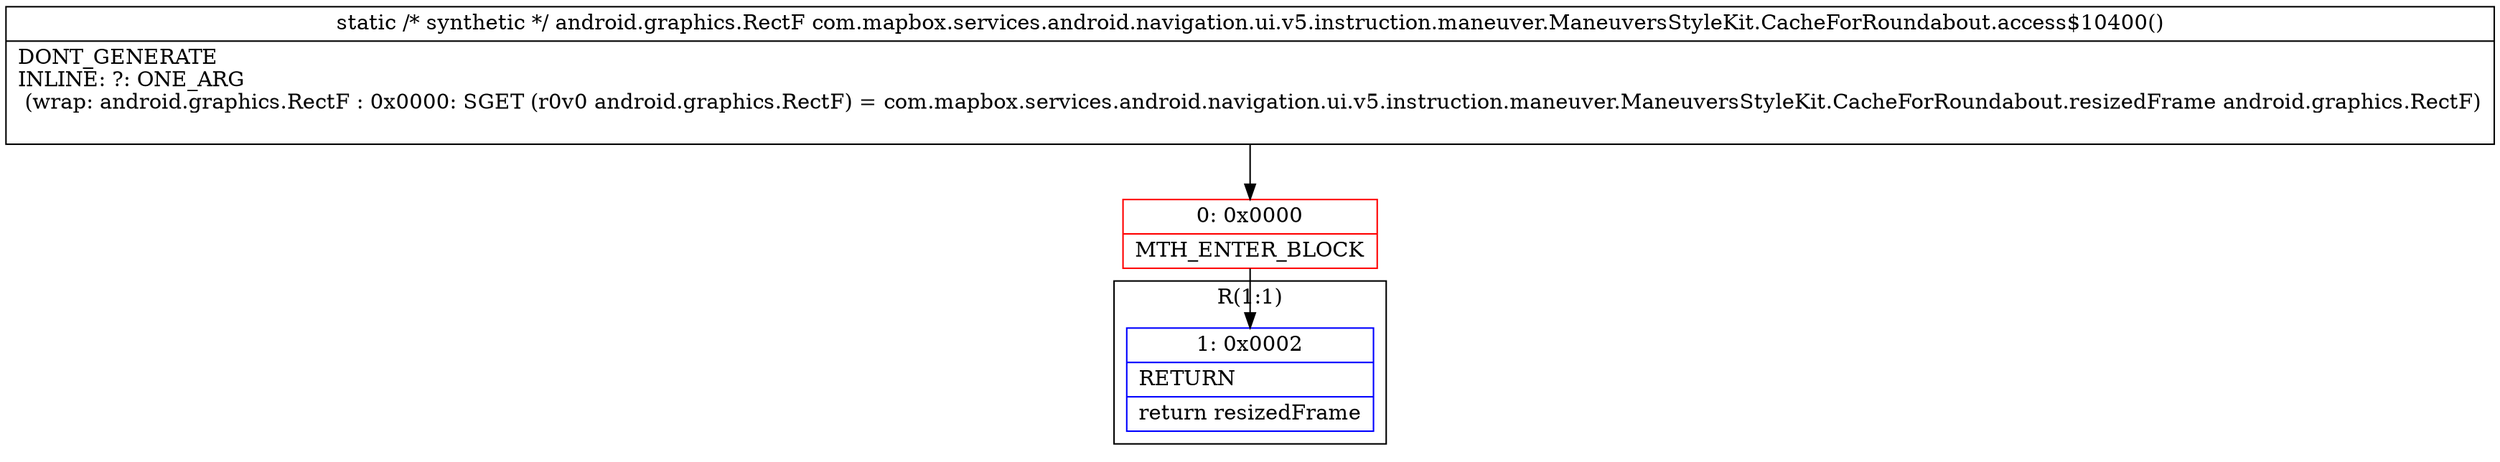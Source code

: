 digraph "CFG forcom.mapbox.services.android.navigation.ui.v5.instruction.maneuver.ManeuversStyleKit.CacheForRoundabout.access$10400()Landroid\/graphics\/RectF;" {
subgraph cluster_Region_1814696285 {
label = "R(1:1)";
node [shape=record,color=blue];
Node_1 [shape=record,label="{1\:\ 0x0002|RETURN\l|return resizedFrame\l}"];
}
Node_0 [shape=record,color=red,label="{0\:\ 0x0000|MTH_ENTER_BLOCK\l}"];
MethodNode[shape=record,label="{static \/* synthetic *\/ android.graphics.RectF com.mapbox.services.android.navigation.ui.v5.instruction.maneuver.ManeuversStyleKit.CacheForRoundabout.access$10400()  | DONT_GENERATE\lINLINE: ?: ONE_ARG  \l  (wrap: android.graphics.RectF : 0x0000: SGET  (r0v0 android.graphics.RectF) =  com.mapbox.services.android.navigation.ui.v5.instruction.maneuver.ManeuversStyleKit.CacheForRoundabout.resizedFrame android.graphics.RectF)\l\l}"];
MethodNode -> Node_0;
Node_0 -> Node_1;
}

